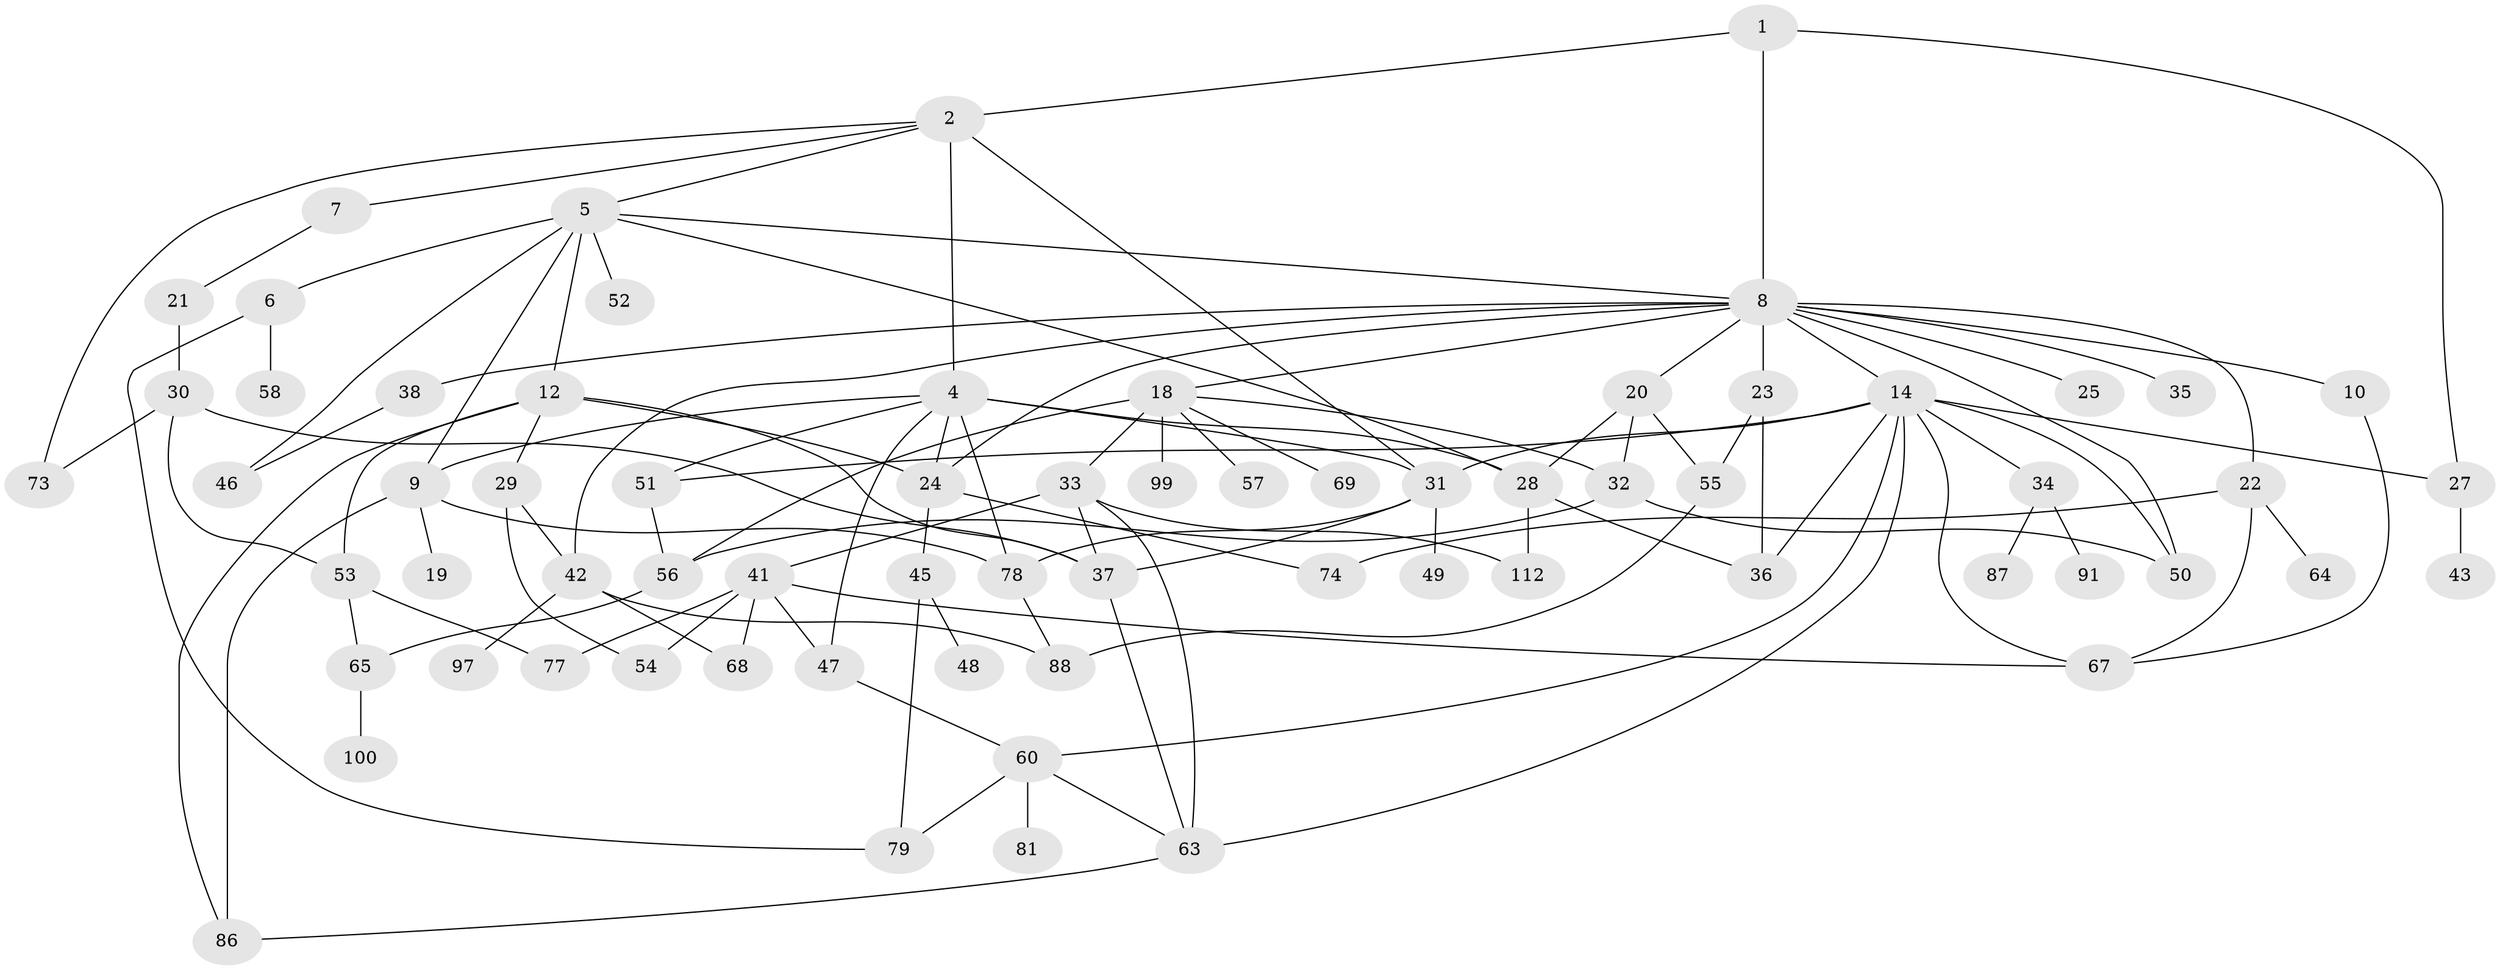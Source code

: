 // Generated by graph-tools (version 1.1) at 2025/23/03/03/25 07:23:31]
// undirected, 69 vertices, 115 edges
graph export_dot {
graph [start="1"]
  node [color=gray90,style=filled];
  1 [super="+15"];
  2 [super="+3"];
  4 [super="+16"];
  5 [super="+17"];
  6 [super="+11"];
  7;
  8 [super="+13"];
  9 [super="+44"];
  10;
  12 [super="+90"];
  14 [super="+101"];
  18 [super="+102"];
  19 [super="+110"];
  20 [super="+61"];
  21;
  22;
  23 [super="+75"];
  24 [super="+26"];
  25;
  27;
  28 [super="+66"];
  29;
  30 [super="+109"];
  31 [super="+96"];
  32 [super="+94"];
  33 [super="+39"];
  34;
  35;
  36;
  37 [super="+40"];
  38 [super="+104"];
  41 [super="+62"];
  42 [super="+84"];
  43;
  45 [super="+111"];
  46 [super="+107"];
  47;
  48 [super="+92"];
  49;
  50 [super="+70"];
  51 [super="+59"];
  52;
  53 [super="+82"];
  54 [super="+93"];
  55;
  56 [super="+106"];
  57 [super="+108"];
  58 [super="+83"];
  60 [super="+80"];
  63 [super="+72"];
  64;
  65 [super="+89"];
  67 [super="+71"];
  68 [super="+103"];
  69;
  73 [super="+76"];
  74;
  77 [super="+105"];
  78 [super="+85"];
  79;
  81 [super="+98"];
  86;
  87;
  88 [super="+95"];
  91;
  97;
  99;
  100;
  112;
  1 -- 2;
  1 -- 8;
  1 -- 27;
  2 -- 31;
  2 -- 4;
  2 -- 5;
  2 -- 7;
  2 -- 73;
  4 -- 47;
  4 -- 31;
  4 -- 9;
  4 -- 24;
  4 -- 51;
  4 -- 28;
  4 -- 78;
  5 -- 6;
  5 -- 9;
  5 -- 12;
  5 -- 8;
  5 -- 28;
  5 -- 46;
  5 -- 52;
  6 -- 79;
  6 -- 58;
  7 -- 21;
  8 -- 10;
  8 -- 20;
  8 -- 35;
  8 -- 38;
  8 -- 42;
  8 -- 14;
  8 -- 18;
  8 -- 50;
  8 -- 22;
  8 -- 23;
  8 -- 25;
  8 -- 24;
  9 -- 19;
  9 -- 86;
  9 -- 78;
  10 -- 67;
  12 -- 29;
  12 -- 24;
  12 -- 86;
  12 -- 37;
  12 -- 53;
  14 -- 27;
  14 -- 34;
  14 -- 63;
  14 -- 60;
  14 -- 36;
  14 -- 31;
  14 -- 50;
  14 -- 67;
  14 -- 51;
  18 -- 32;
  18 -- 33;
  18 -- 57;
  18 -- 69;
  18 -- 99;
  18 -- 56;
  20 -- 55;
  20 -- 32;
  20 -- 28;
  21 -- 30;
  22 -- 64;
  22 -- 67;
  22 -- 74;
  23 -- 55;
  23 -- 36;
  24 -- 74;
  24 -- 45;
  27 -- 43;
  28 -- 36;
  28 -- 112;
  29 -- 54;
  29 -- 42;
  30 -- 53;
  30 -- 73;
  30 -- 37;
  31 -- 49;
  31 -- 78;
  31 -- 37;
  32 -- 56;
  32 -- 50;
  33 -- 37;
  33 -- 41;
  33 -- 63;
  33 -- 112;
  34 -- 87;
  34 -- 91;
  37 -- 63;
  38 -- 46;
  41 -- 77;
  41 -- 54;
  41 -- 47;
  41 -- 67;
  41 -- 68;
  42 -- 68;
  42 -- 97;
  42 -- 88;
  45 -- 48;
  45 -- 79;
  47 -- 60;
  51 -- 56;
  53 -- 77;
  53 -- 65;
  55 -- 88;
  56 -- 65;
  60 -- 79;
  60 -- 63;
  60 -- 81;
  63 -- 86;
  65 -- 100;
  78 -- 88;
}
